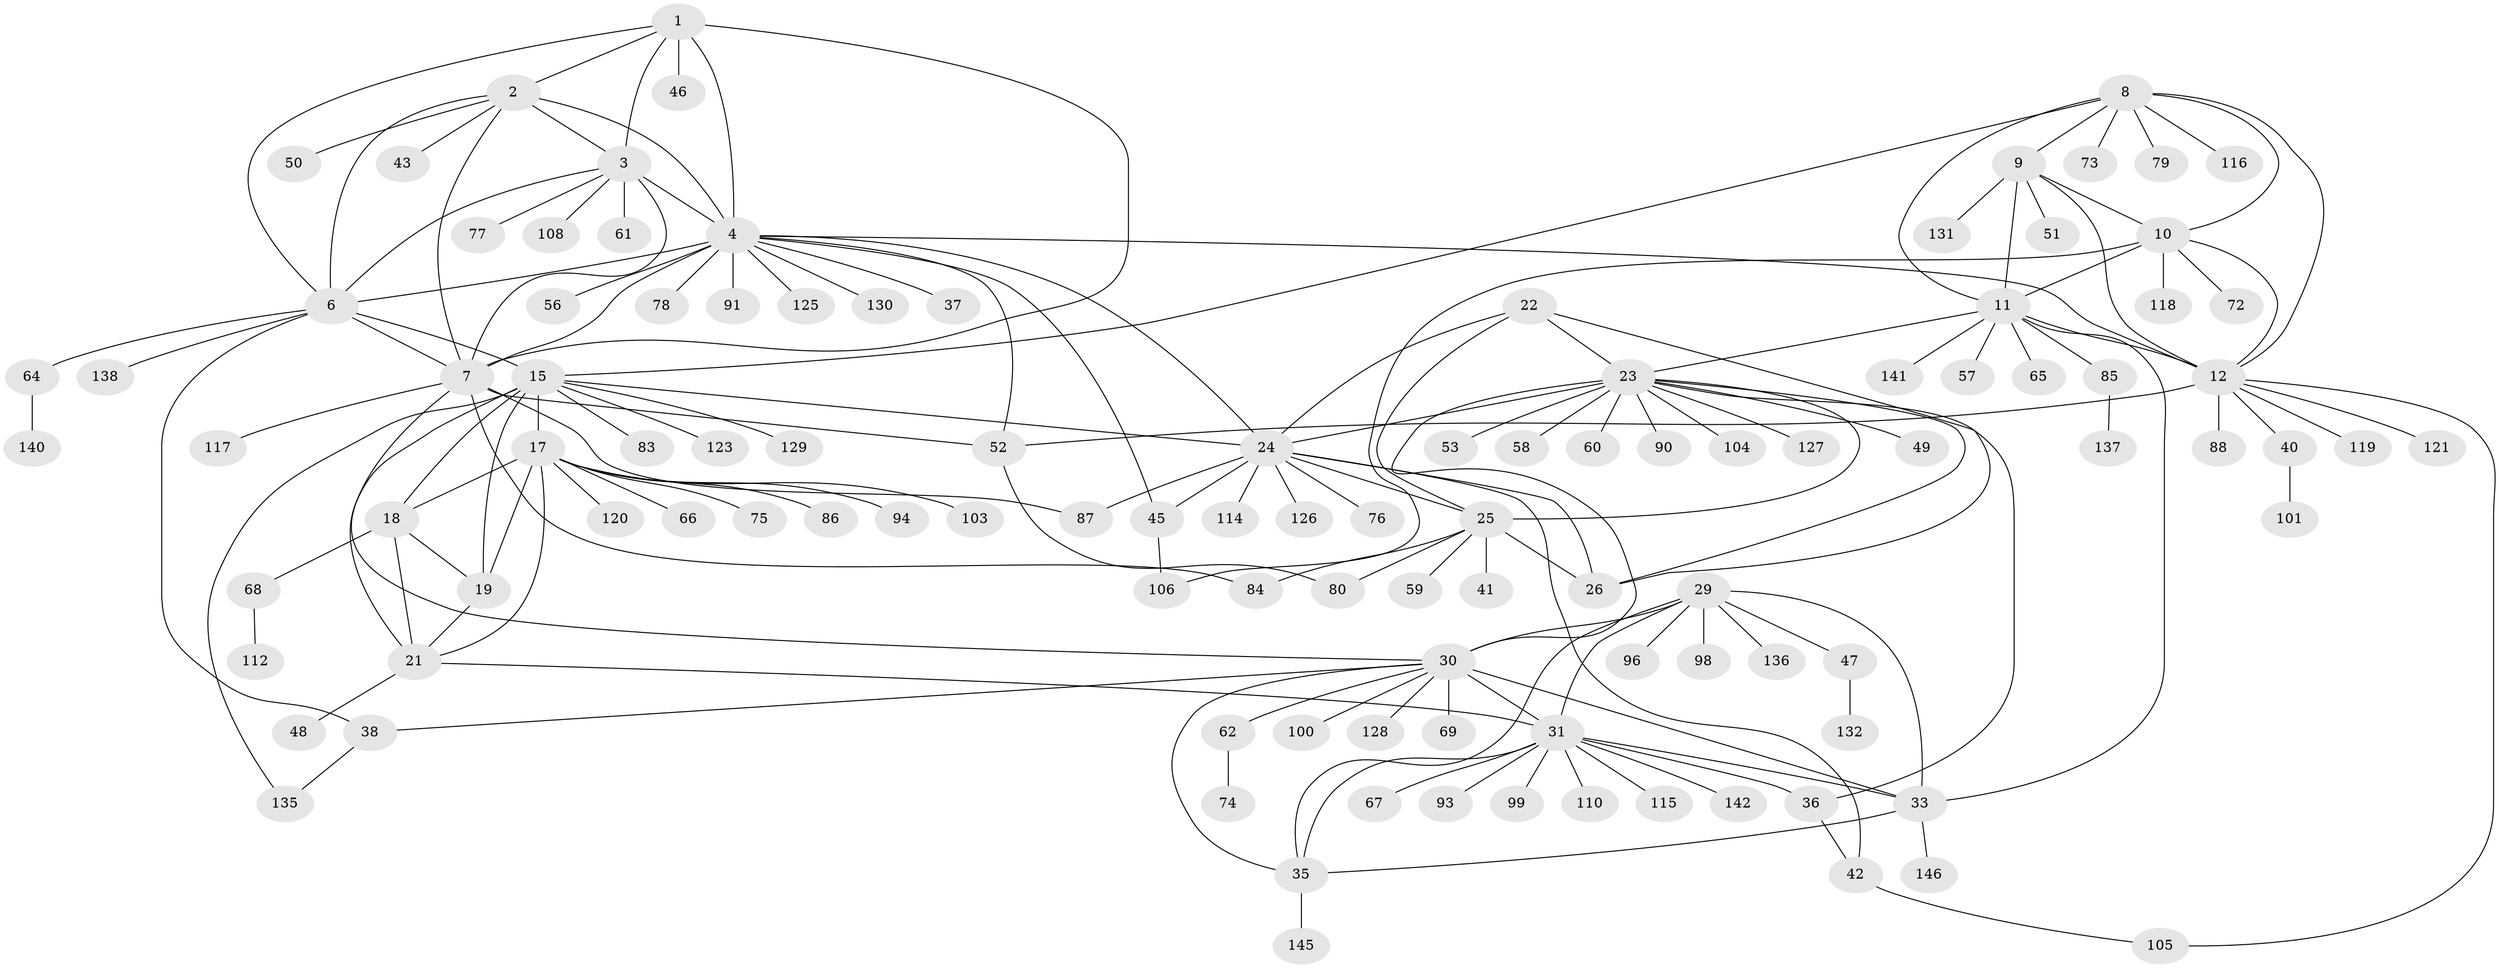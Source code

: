 // Generated by graph-tools (version 1.1) at 2025/52/02/27/25 19:52:19]
// undirected, 112 vertices, 163 edges
graph export_dot {
graph [start="1"]
  node [color=gray90,style=filled];
  1 [super="+109"];
  2 [super="+71"];
  3 [super="+107"];
  4 [super="+5"];
  6 [super="+63"];
  7 [super="+111"];
  8 [super="+134"];
  9 [super="+14"];
  10 [super="+92"];
  11 [super="+55"];
  12 [super="+13"];
  15 [super="+16"];
  17 [super="+20"];
  18 [super="+133"];
  19 [super="+102"];
  21 [super="+39"];
  22 [super="+70"];
  23 [super="+27"];
  24 [super="+28"];
  25 [super="+44"];
  26 [super="+82"];
  29 [super="+95"];
  30 [super="+34"];
  31 [super="+32"];
  33 [super="+97"];
  35 [super="+144"];
  36;
  37 [super="+89"];
  38;
  40 [super="+54"];
  41;
  42 [super="+143"];
  43;
  45;
  46;
  47;
  48;
  49;
  50;
  51;
  52 [super="+113"];
  53;
  56;
  57;
  58;
  59;
  60;
  61 [super="+139"];
  62 [super="+124"];
  64 [super="+81"];
  65;
  66;
  67;
  68;
  69;
  72;
  73;
  74;
  75;
  76;
  77;
  78;
  79 [super="+122"];
  80;
  83;
  84;
  85;
  86;
  87;
  88;
  90;
  91;
  93;
  94;
  96;
  98;
  99;
  100;
  101;
  103;
  104;
  105;
  106;
  108;
  110;
  112;
  114;
  115;
  116;
  117;
  118;
  119;
  120;
  121;
  123;
  125;
  126;
  127;
  128;
  129;
  130;
  131;
  132;
  135;
  136;
  137;
  138;
  140;
  141;
  142;
  145;
  146;
  1 -- 2;
  1 -- 3;
  1 -- 4 [weight=2];
  1 -- 6;
  1 -- 7;
  1 -- 46;
  2 -- 3;
  2 -- 4 [weight=2];
  2 -- 6;
  2 -- 7;
  2 -- 43;
  2 -- 50;
  3 -- 4 [weight=2];
  3 -- 6;
  3 -- 7;
  3 -- 61;
  3 -- 77;
  3 -- 108;
  4 -- 6 [weight=2];
  4 -- 7 [weight=2];
  4 -- 45;
  4 -- 52;
  4 -- 78;
  4 -- 91;
  4 -- 125;
  4 -- 130;
  4 -- 37;
  4 -- 56;
  4 -- 12;
  4 -- 24;
  6 -- 7;
  6 -- 15;
  6 -- 38;
  6 -- 64;
  6 -- 138;
  7 -- 84;
  7 -- 87;
  7 -- 117;
  7 -- 30;
  7 -- 52;
  8 -- 9 [weight=2];
  8 -- 10;
  8 -- 11;
  8 -- 12 [weight=2];
  8 -- 73;
  8 -- 79;
  8 -- 116;
  8 -- 15;
  9 -- 10 [weight=2];
  9 -- 11 [weight=2];
  9 -- 12 [weight=4];
  9 -- 131;
  9 -- 51;
  10 -- 11;
  10 -- 12 [weight=2];
  10 -- 72;
  10 -- 106;
  10 -- 118;
  11 -- 12 [weight=2];
  11 -- 23;
  11 -- 33;
  11 -- 57;
  11 -- 65;
  11 -- 85;
  11 -- 141;
  12 -- 40;
  12 -- 52;
  12 -- 88;
  12 -- 105;
  12 -- 119;
  12 -- 121;
  15 -- 17 [weight=4];
  15 -- 18 [weight=2];
  15 -- 19 [weight=2];
  15 -- 21 [weight=2];
  15 -- 24;
  15 -- 129;
  15 -- 135;
  15 -- 83;
  15 -- 123;
  17 -- 18 [weight=2];
  17 -- 19 [weight=2];
  17 -- 21 [weight=2];
  17 -- 75;
  17 -- 94;
  17 -- 103;
  17 -- 66;
  17 -- 86;
  17 -- 120;
  18 -- 19;
  18 -- 21;
  18 -- 68;
  19 -- 21;
  21 -- 48;
  21 -- 31;
  22 -- 23 [weight=2];
  22 -- 24 [weight=2];
  22 -- 25;
  22 -- 26;
  23 -- 24 [weight=4];
  23 -- 25 [weight=2];
  23 -- 26 [weight=2];
  23 -- 30;
  23 -- 36;
  23 -- 53;
  23 -- 90;
  23 -- 58;
  23 -- 104;
  23 -- 49;
  23 -- 60;
  23 -- 127;
  24 -- 25 [weight=2];
  24 -- 26 [weight=2];
  24 -- 76;
  24 -- 87;
  24 -- 42;
  24 -- 45;
  24 -- 114;
  24 -- 126;
  25 -- 26;
  25 -- 41;
  25 -- 59;
  25 -- 80;
  25 -- 84;
  29 -- 30 [weight=2];
  29 -- 31 [weight=2];
  29 -- 33;
  29 -- 35;
  29 -- 47;
  29 -- 96;
  29 -- 98;
  29 -- 136;
  30 -- 31 [weight=4];
  30 -- 33 [weight=2];
  30 -- 35 [weight=2];
  30 -- 128;
  30 -- 100;
  30 -- 69;
  30 -- 38;
  30 -- 62;
  31 -- 33 [weight=2];
  31 -- 35 [weight=2];
  31 -- 67;
  31 -- 36;
  31 -- 99;
  31 -- 110;
  31 -- 142;
  31 -- 115;
  31 -- 93;
  33 -- 35;
  33 -- 146;
  35 -- 145;
  36 -- 42;
  38 -- 135;
  40 -- 101;
  42 -- 105;
  45 -- 106;
  47 -- 132;
  52 -- 80;
  62 -- 74;
  64 -- 140;
  68 -- 112;
  85 -- 137;
}
